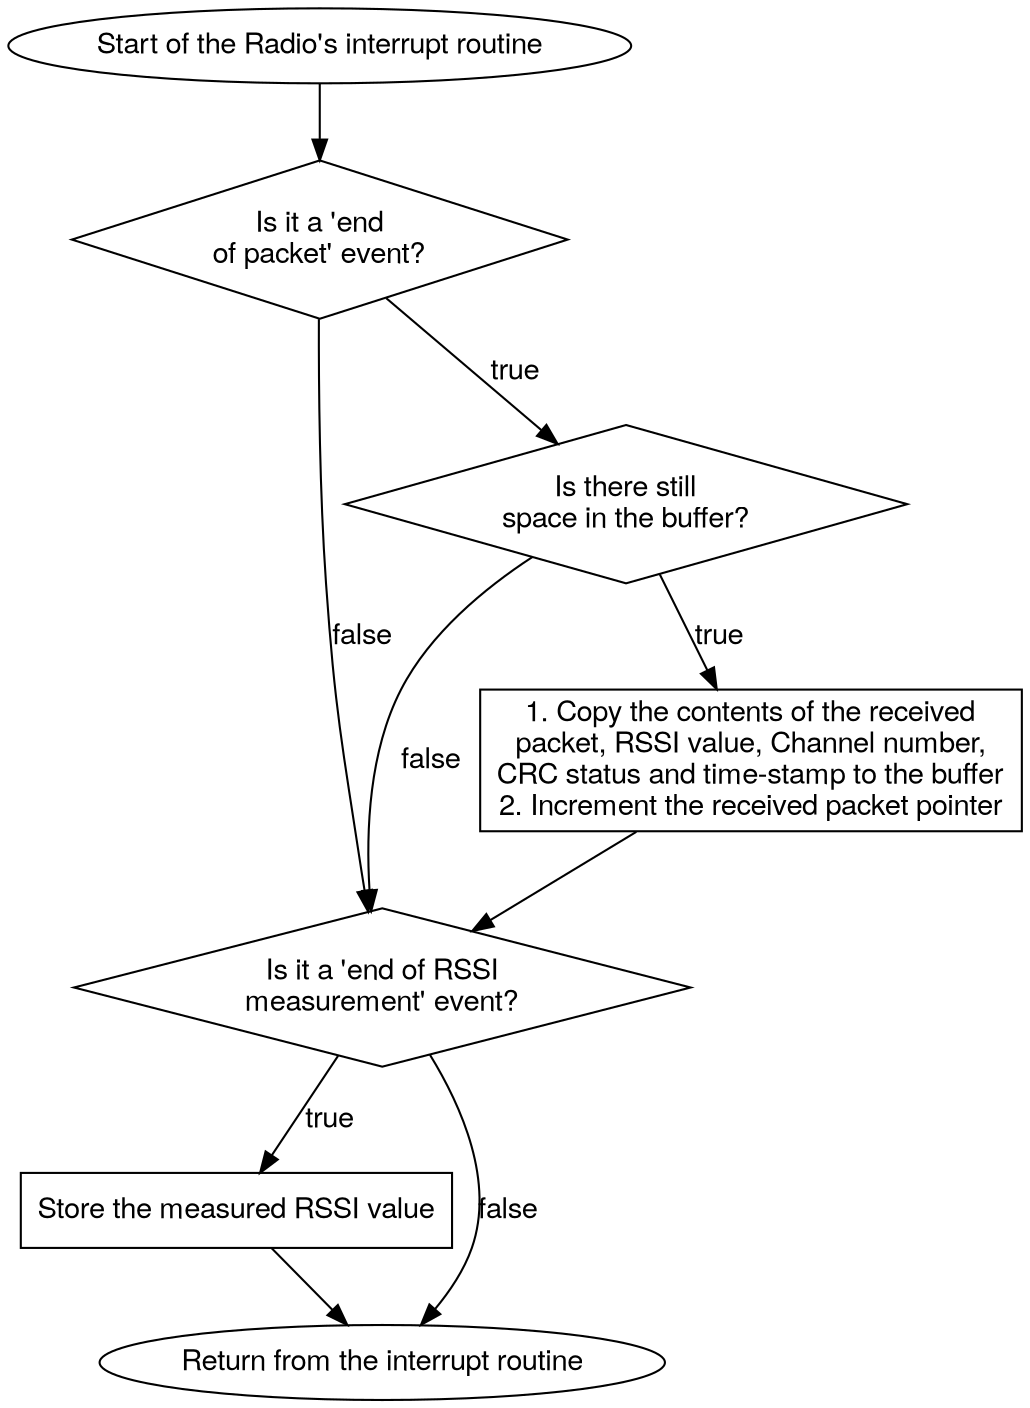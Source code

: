 digraph radio_isr{
 start [shape=oval, label="Start of the Radio's interrupt routine",fontname = "Helvetica Neue"]
 is_end [shape=diamond, label="Is it a 'end\nof packet' event?",fontname = "Helvetica Neue"]
 is_rssiend [shape=diamond, label="Is it a 'end of RSSI\nmeasurement' event?",fontname = "Helvetica Neue"]
 check_ptr [shape=diamond, label="Is there still\nspace in the buffer?",fontname = "Helvetica Neue"]
 collect [shape = box, label="1. Copy the contents of the received\npacket, RSSI value, Channel number,\nCRC status and time-stamp to the buffer
2. Increment the received packet pointer",fontname = "Helvetica Neue"]
 rssi [shape = box, label="Store the measured RSSI value",fontname = "Helvetica Neue"]
 return [shape = oval, label="Return from the interrupt routine",fontname = "Helvetica Neue"]
 start -> is_end;
 is_end -> check_ptr [label ="true",fontname = "Helvetica Neue"];
 check_ptr -> collect [label ="true",fontname = "Helvetica Neue"]
 check_ptr -> is_rssiend [label ="false",fontname = "Helvetica Neue"];
 is_end -> is_rssiend [label ="false",fontname = "Helvetica Neue"];
 is_rssiend -> rssi [label ="true",fontname = "Helvetica Neue"];
 is_rssiend -> return [label="false",fontname = "Helvetica Neue"];
 collect -> is_rssiend;
 rssi -> return;
}

